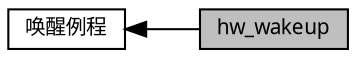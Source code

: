 digraph "hw_wakeup"
{
  edge [fontname="黑体",fontsize="10",labelfontname="黑体",labelfontsize="10"];
  node [fontname="黑体",fontsize="10",shape=record];
  rankdir=LR;
  Node1 [label="唤醒例程",height=0.2,width=0.4,color="black", fillcolor="white", style="filled",URL="$group__am__demo__wakeup__all.html",tooltip="所有的唤醒相关例程 "];
  Node0 [label="hw_wakeup",height=0.2,width=0.4,color="black", fillcolor="grey75", style="filled", fontcolor="black"];
  Node1->Node0 [shape=plaintext, dir="back", style="solid"];
}
